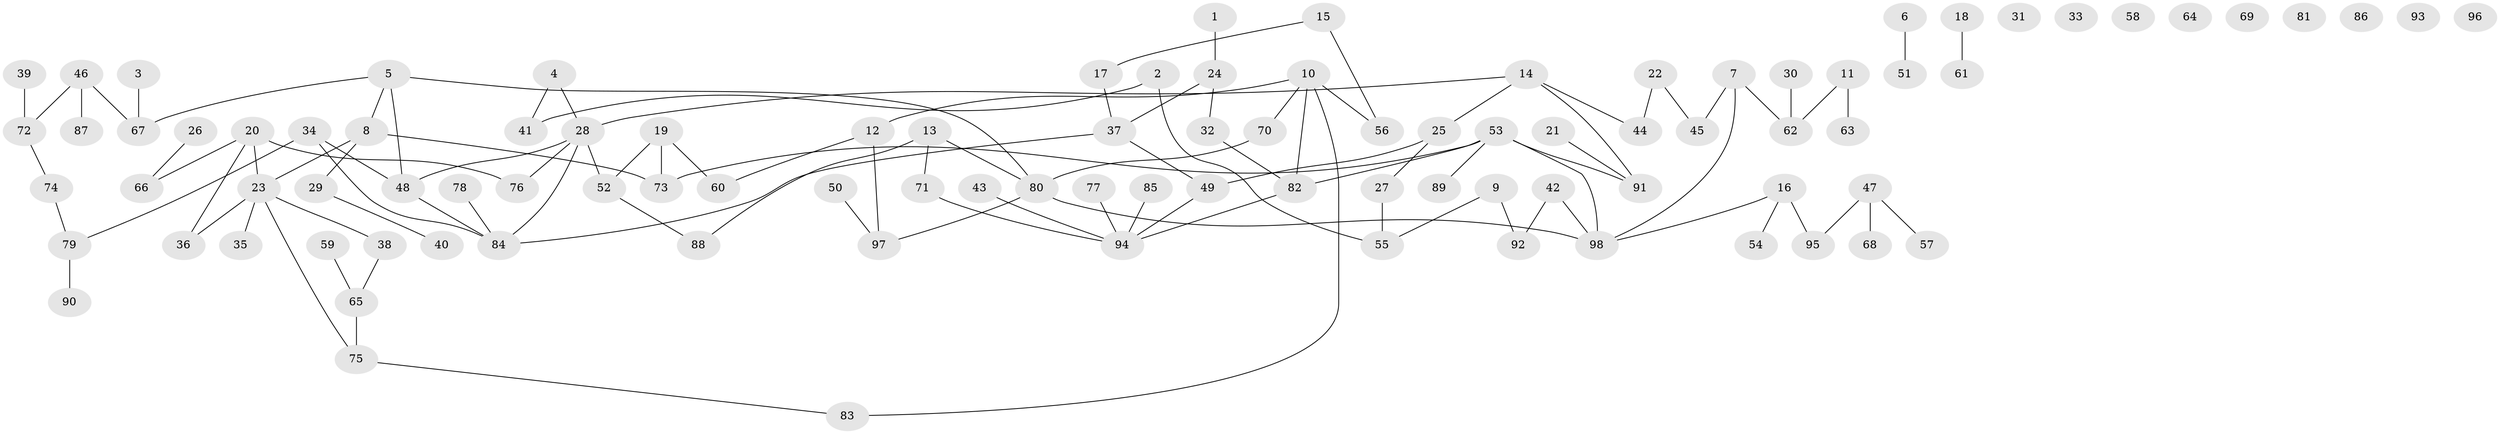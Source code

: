 // coarse degree distribution, {2: 0.1956521739130435, 3: 0.08695652173913043, 1: 0.2608695652173913, 15: 0.021739130434782608, 0: 0.2391304347826087, 4: 0.08695652173913043, 5: 0.06521739130434782, 10: 0.021739130434782608, 6: 0.021739130434782608}
// Generated by graph-tools (version 1.1) at 2025/16/03/04/25 18:16:42]
// undirected, 98 vertices, 108 edges
graph export_dot {
graph [start="1"]
  node [color=gray90,style=filled];
  1;
  2;
  3;
  4;
  5;
  6;
  7;
  8;
  9;
  10;
  11;
  12;
  13;
  14;
  15;
  16;
  17;
  18;
  19;
  20;
  21;
  22;
  23;
  24;
  25;
  26;
  27;
  28;
  29;
  30;
  31;
  32;
  33;
  34;
  35;
  36;
  37;
  38;
  39;
  40;
  41;
  42;
  43;
  44;
  45;
  46;
  47;
  48;
  49;
  50;
  51;
  52;
  53;
  54;
  55;
  56;
  57;
  58;
  59;
  60;
  61;
  62;
  63;
  64;
  65;
  66;
  67;
  68;
  69;
  70;
  71;
  72;
  73;
  74;
  75;
  76;
  77;
  78;
  79;
  80;
  81;
  82;
  83;
  84;
  85;
  86;
  87;
  88;
  89;
  90;
  91;
  92;
  93;
  94;
  95;
  96;
  97;
  98;
  1 -- 24;
  2 -- 41;
  2 -- 55;
  3 -- 67;
  4 -- 28;
  4 -- 41;
  5 -- 8;
  5 -- 48;
  5 -- 67;
  5 -- 80;
  6 -- 51;
  7 -- 45;
  7 -- 62;
  7 -- 98;
  8 -- 23;
  8 -- 29;
  8 -- 73;
  9 -- 55;
  9 -- 92;
  10 -- 12;
  10 -- 56;
  10 -- 70;
  10 -- 82;
  10 -- 83;
  11 -- 62;
  11 -- 63;
  12 -- 60;
  12 -- 97;
  13 -- 71;
  13 -- 80;
  13 -- 88;
  14 -- 25;
  14 -- 28;
  14 -- 44;
  14 -- 91;
  15 -- 17;
  15 -- 56;
  16 -- 54;
  16 -- 95;
  16 -- 98;
  17 -- 37;
  18 -- 61;
  19 -- 52;
  19 -- 60;
  19 -- 73;
  20 -- 23;
  20 -- 36;
  20 -- 66;
  20 -- 76;
  21 -- 91;
  22 -- 44;
  22 -- 45;
  23 -- 35;
  23 -- 36;
  23 -- 38;
  23 -- 75;
  24 -- 32;
  24 -- 37;
  25 -- 27;
  25 -- 49;
  26 -- 66;
  27 -- 55;
  28 -- 48;
  28 -- 52;
  28 -- 76;
  28 -- 84;
  29 -- 40;
  30 -- 62;
  32 -- 82;
  34 -- 48;
  34 -- 79;
  34 -- 84;
  37 -- 49;
  37 -- 84;
  38 -- 65;
  39 -- 72;
  42 -- 92;
  42 -- 98;
  43 -- 94;
  46 -- 67;
  46 -- 72;
  46 -- 87;
  47 -- 57;
  47 -- 68;
  47 -- 95;
  48 -- 84;
  49 -- 94;
  50 -- 97;
  52 -- 88;
  53 -- 73;
  53 -- 82;
  53 -- 89;
  53 -- 91;
  53 -- 98;
  59 -- 65;
  65 -- 75;
  70 -- 80;
  71 -- 94;
  72 -- 74;
  74 -- 79;
  75 -- 83;
  77 -- 94;
  78 -- 84;
  79 -- 90;
  80 -- 97;
  80 -- 98;
  82 -- 94;
  85 -- 94;
}

